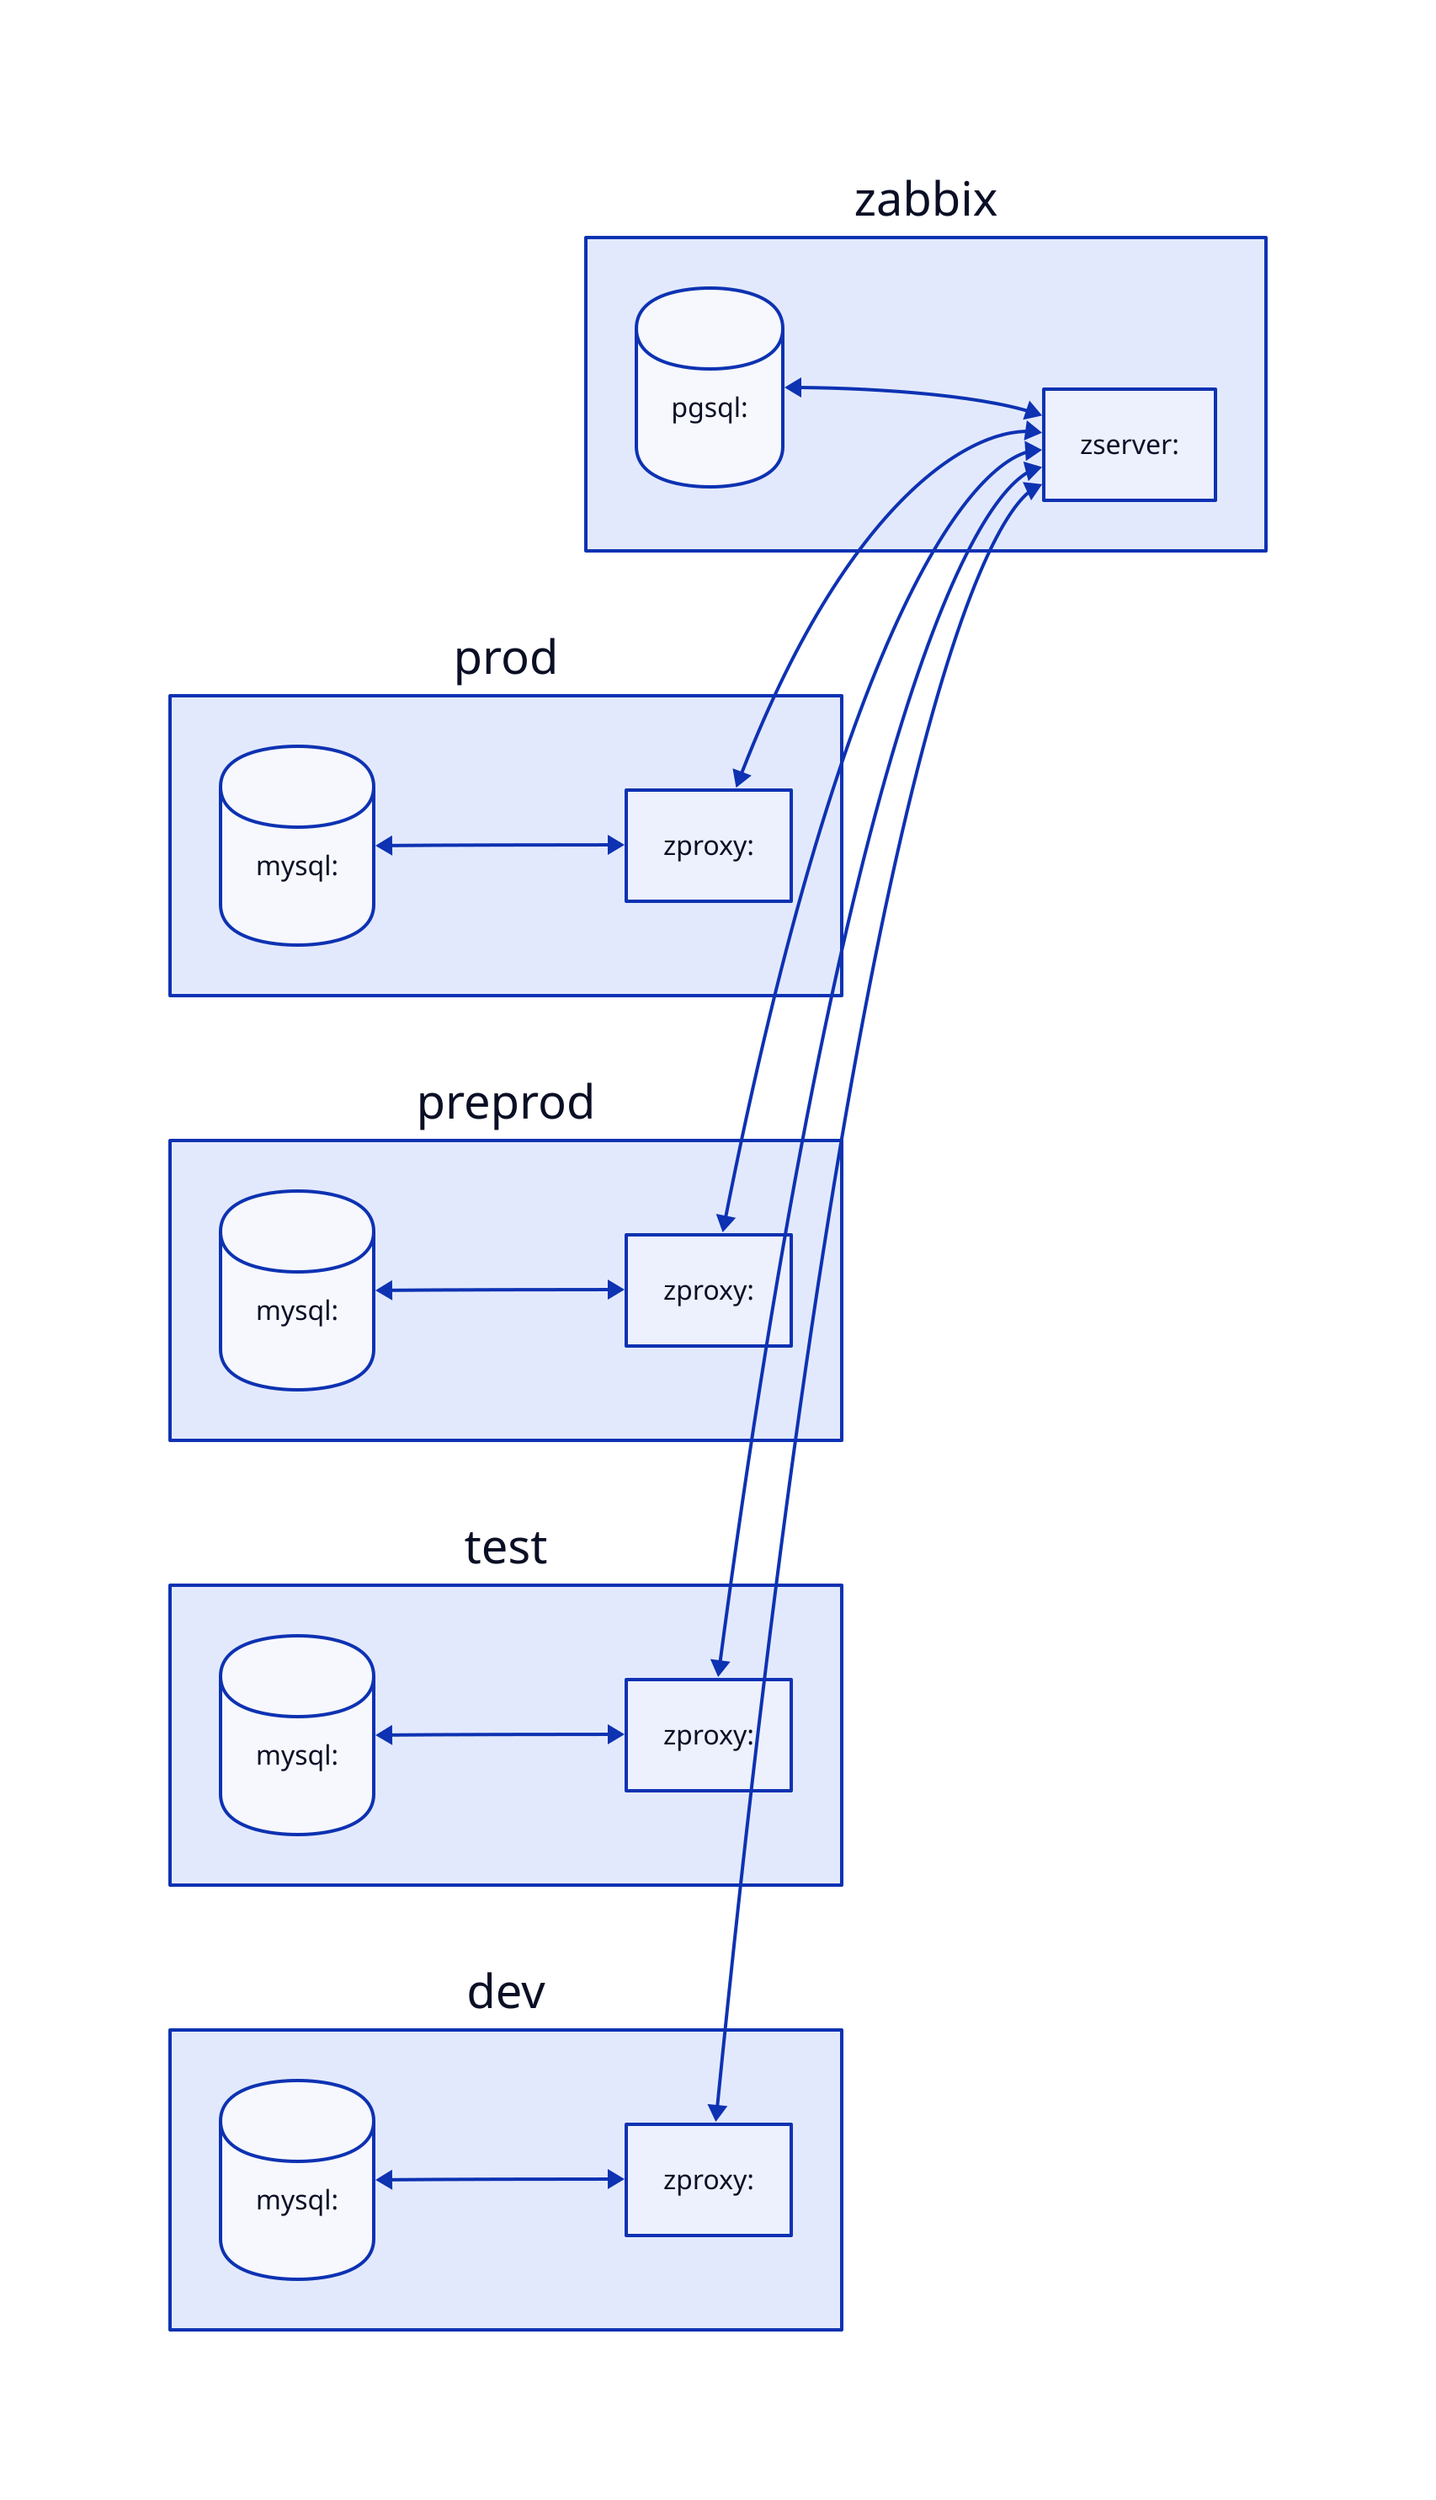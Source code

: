 direction: left

zabbix: {
  zabbix_db: pgsql: {shape: cylinder}
  zabbix_server: zserver: {shape: rectangle}
  zabbix_server <-> zabbix_db
}

prod: {
  zproxy_db: mysql: {shape: cylinder}
  zproxy_server: zproxy: {shape: rectangle}
  zproxy_server <-> zproxy_db
}

preprod: {
  zproxy_db: mysql: {shape: cylinder}
  zproxy_server: zproxy: {shape: rectangle}
  zproxy_server <-> zproxy_db
}

test: {
  zproxy_db: mysql: {shape: cylinder}
  zproxy_server: zproxy: {shape: rectangle}
  zproxy_server <-> zproxy_db
}

dev: {
  zproxy_db: mysql: {shape: cylinder}
  zproxy_server: zproxy: {shape: rectangle}
  zproxy_server <-> zproxy_db
}

zabbix.zabbix_server <-> prod.zproxy_server
zabbix.zabbix_server <-> preprod.zproxy_server
zabbix.zabbix_server <-> test.zproxy_server
zabbix.zabbix_server <-> dev.zproxy_server
